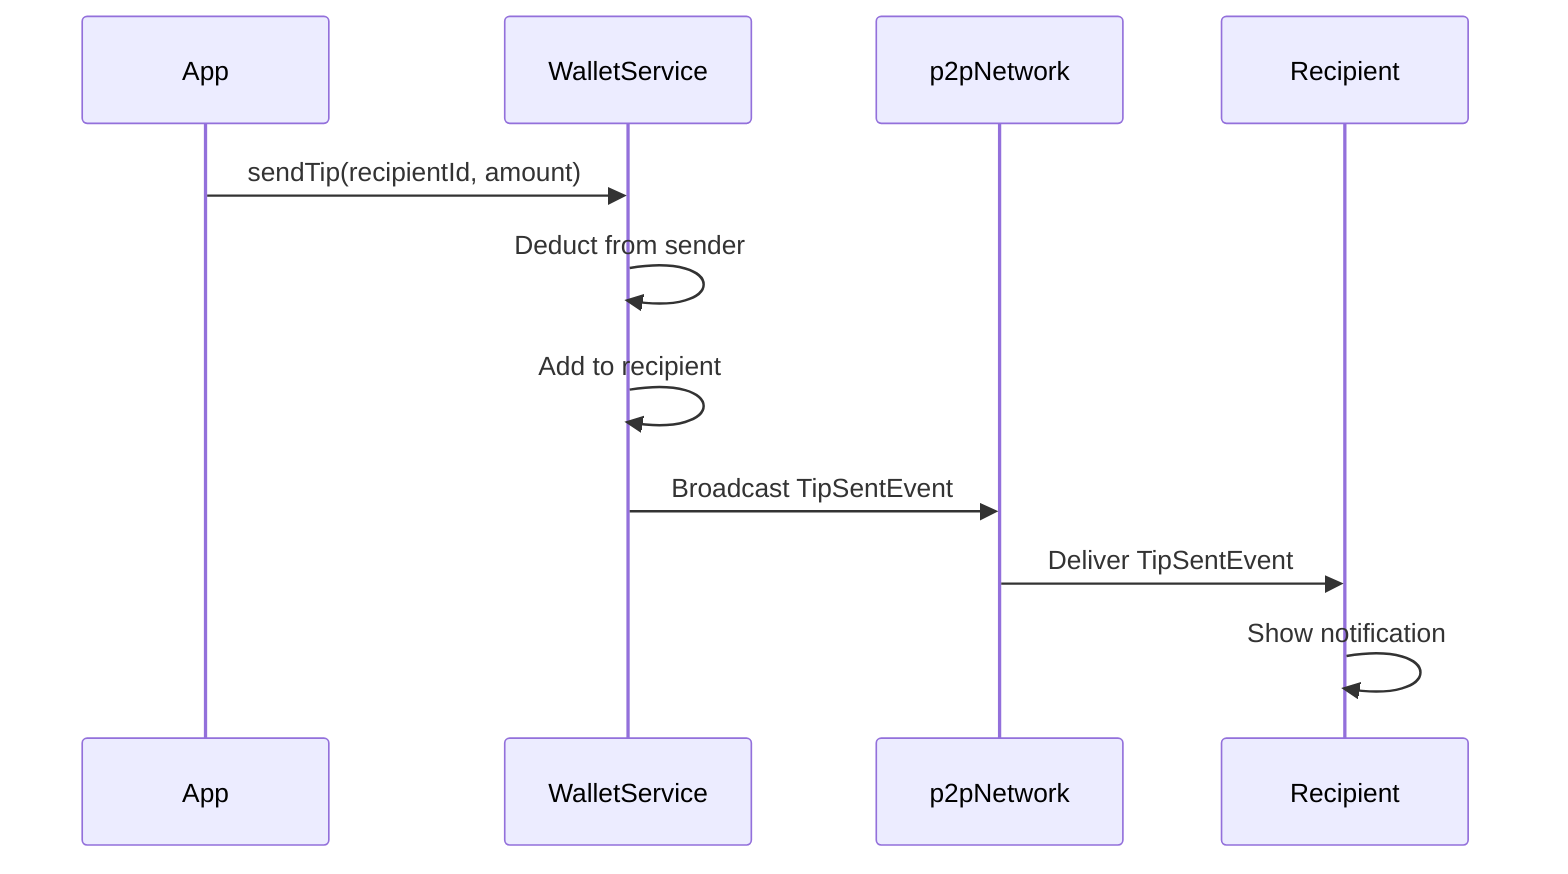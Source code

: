 sequenceDiagram
    participant App
    participant WalletService
    participant p2pNetwork
    participant Recipient
    
    App->>WalletService: sendTip(recipientId, amount)
    WalletService->>WalletService: Deduct from sender
    WalletService->>WalletService: Add to recipient
    WalletService->>p2pNetwork: Broadcast TipSentEvent
    p2pNetwork->>Recipient: Deliver TipSentEvent
    Recipient->>Recipient: Show notification